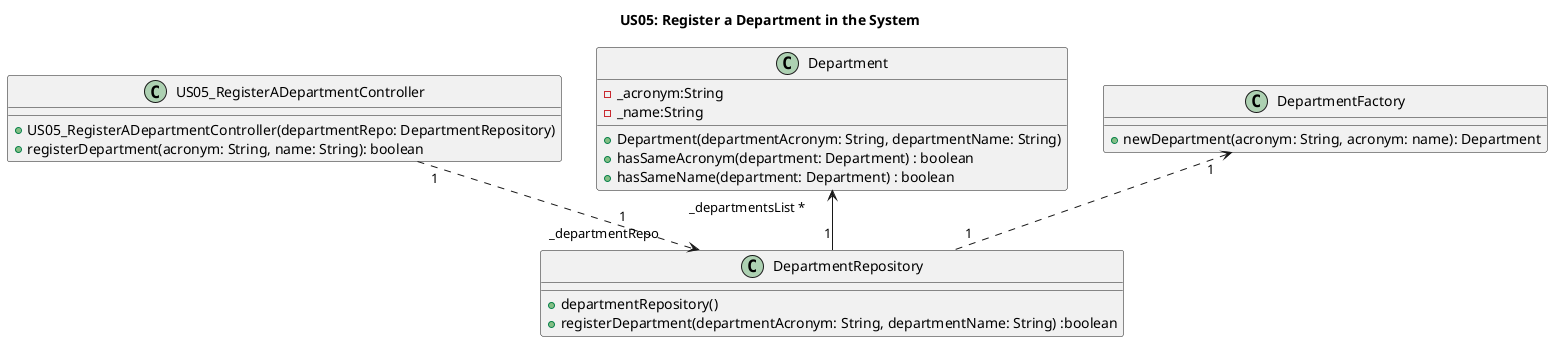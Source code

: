@startuml
title US05: Register a Department in the System
'left to right direction

class US05_RegisterADepartmentController {
    +US05_RegisterADepartmentController(departmentRepo: DepartmentRepository)
    +registerDepartment(acronym: String, name: String): boolean
}

class Department {
    -_acronym:String
    -_name:String
    +Department(departmentAcronym: String, departmentName: String)
    +hasSameAcronym(department: Department) : boolean
    +hasSameName(department: Department) : boolean
}

class DepartmentRepository {
    +departmentRepository()
    +registerDepartment(departmentAcronym: String, departmentName: String) :boolean
}

class DepartmentFactory {
    +newDepartment(acronym: String, acronym: name): Department
}

US05_RegisterADepartmentController "1" ..> "       1\n_departmentRepo    " DepartmentRepository
Department "_departmentsList *      " <-- "1" DepartmentRepository
DepartmentFactory "1" <.. "1" DepartmentRepository
@enduml